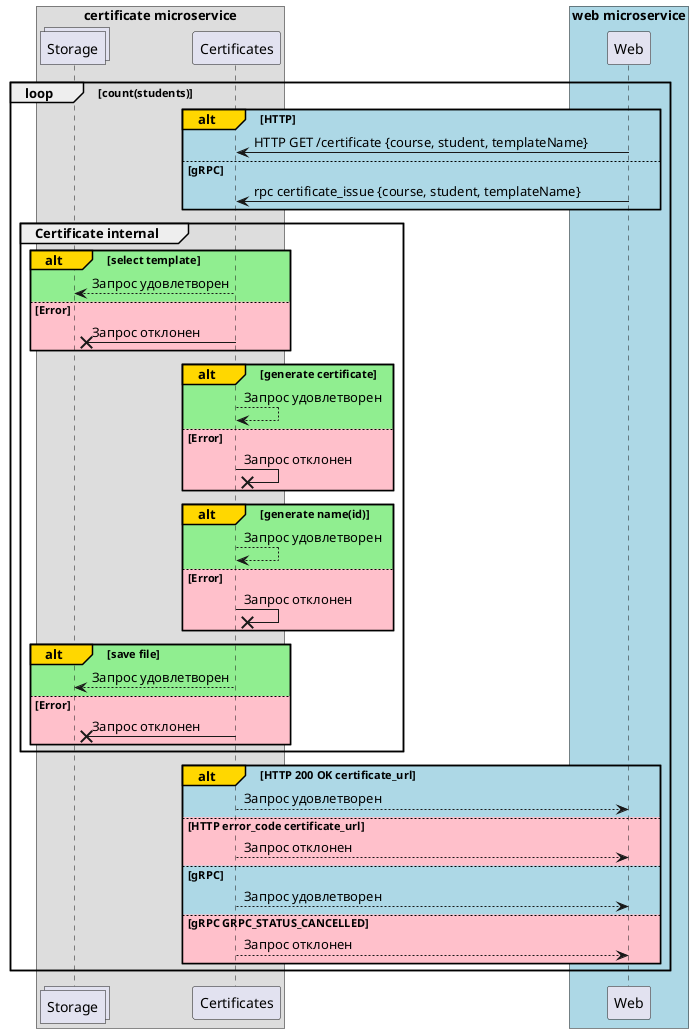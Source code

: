 @startuml
box certificate microservice
collections Storage
participant Certificates as Cert
end box 

box "web microservice" #LightBlue
participant Web as Web
end box 

loop count(students)
   alt#Gold #LightBlue HTTP
      Web -> Cert: HTTP GET /certificate {course, student, templateName}
   else #LightBlue gRPC
      Web -> Cert: rpc certificate_issue {course, student, templateName}
   end
   group Certificate internal 
    alt#Gold #LightGreen select template
    Cert --> Storage: Запрос удовлетворен
else #Pink Error
    Cert ->x Storage: Запрос отклонен
end
    alt#Gold #LightGreen generate certificate
    Cert --> Cert: Запрос удовлетворен
else #Pink Error
    Cert ->x Cert: Запрос отклонен
end
     alt#Gold #LightGreen generate name(id)
    Cert --> Cert: Запрос удовлетворен
else #Pink Error
    Cert ->x Cert: Запрос отклонен
end
     alt#Gold #LightGreen save file
    Cert --> Storage: Запрос удовлетворен
else #Pink Error
    Cert ->x Storage: Запрос отклонен
end
   end
alt#Gold #LightBlue HTTP 200 OK certificate_url
    Cert --> Web: Запрос удовлетворен
else #Pink HTTP error_code certificate_url
    Cert --> Web: Запрос отклонен
else #LightBlue gRPC
    Cert --> Web: Запрос удовлетворен
else #Pink gRPC GRPC_STATUS_CANCELLED
    Cert --> Web: Запрос отклонен
end

end
@enduml